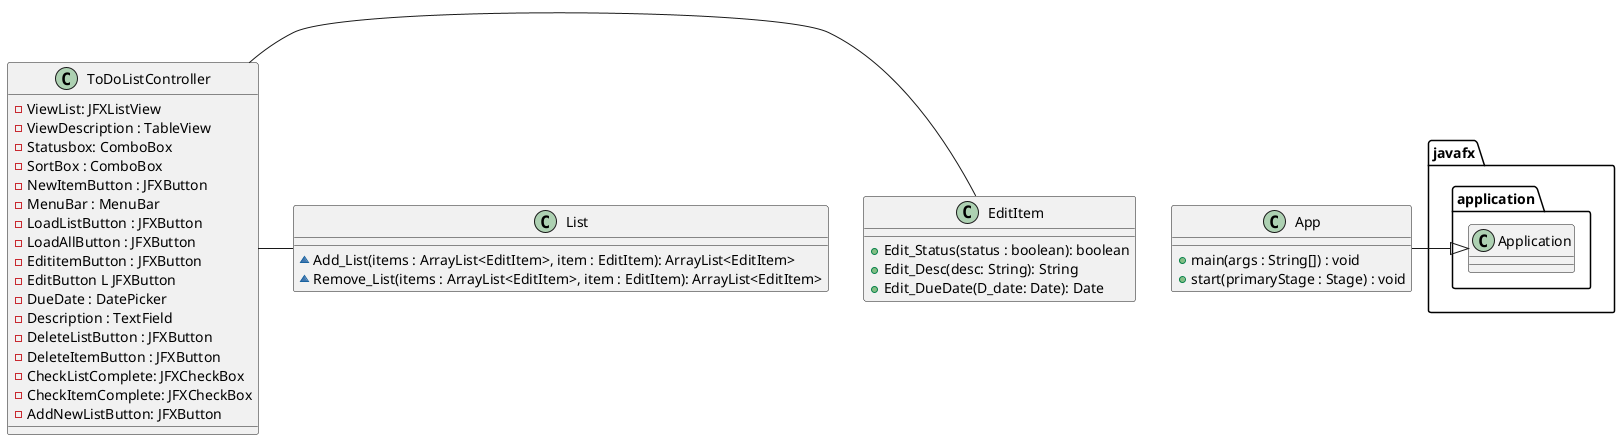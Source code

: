 @startuml

Class App{
+ main(args : String[]) : void
+ start(primaryStage : Stage) : void
}
Class EditItem{
+ Edit_Status(status : boolean): boolean
+ Edit_Desc(desc: String): String
+ Edit_DueDate(D_date: Date): Date
}
Class List{
~ Add_List(items : ArrayList<EditItem>, item : EditItem): ArrayList<EditItem>
~ Remove_List(items : ArrayList<EditItem>, item : EditItem): ArrayList<EditItem>
}
Class ToDoListController{
- ViewList: JFXListView
- ViewDescription : TableView
- Statusbox: ComboBox
- SortBox : ComboBox
- NewItemButton : JFXButton
- MenuBar : MenuBar
- LoadListButton : JFXButton
- LoadAllButton : JFXButton
- EdititemButton : JFXButton
- EditButton L JFXButton
- DueDate : DatePicker
- Description : TextField
- DeleteListButton : JFXButton
- DeleteItemButton : JFXButton
- CheckListComplete: JFXCheckBox
- CheckItemComplete: JFXCheckBox
- AddNewListButton: JFXButton
}
ToDoListController - EditItem
ToDoListController - List
App -|> javafx.application.Application
@enduml